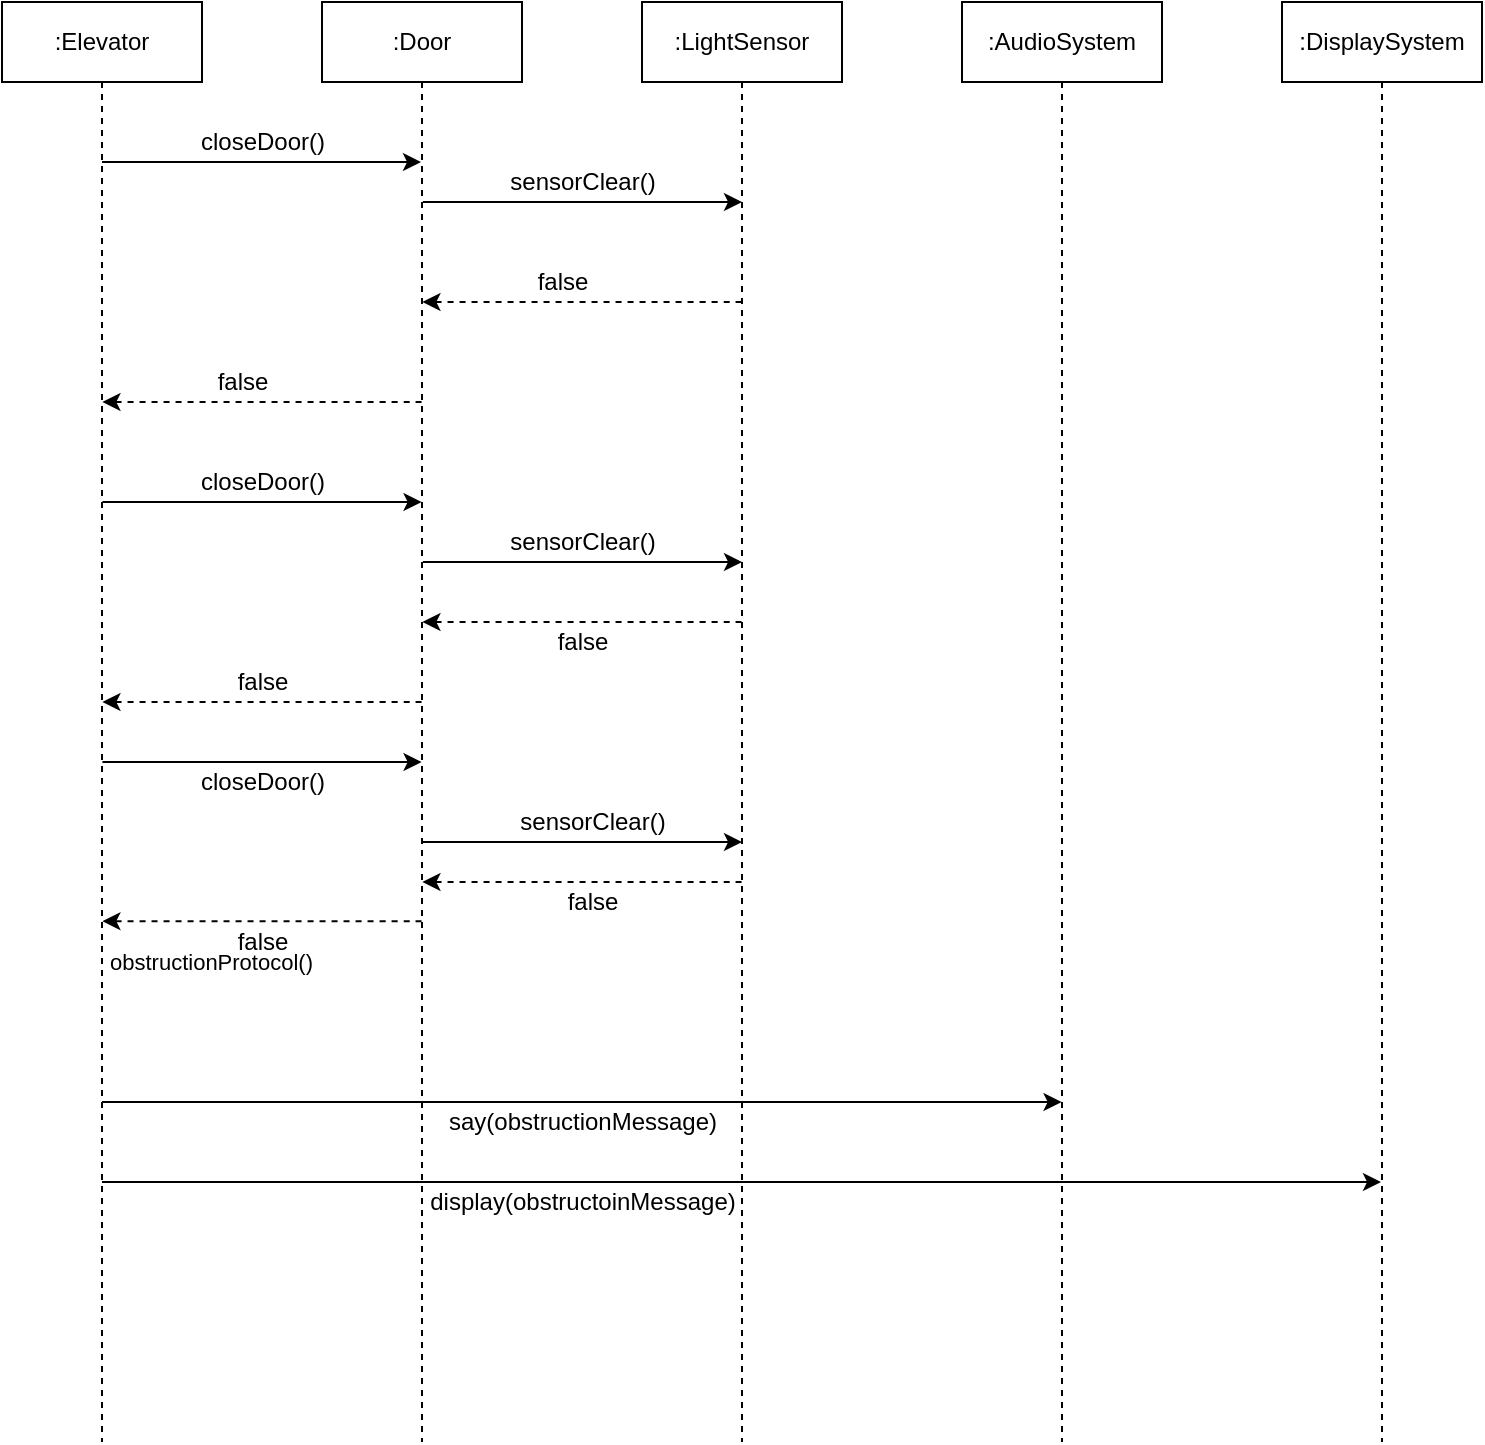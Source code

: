 <mxfile version="14.4.3" type="github">
  <diagram id="YMAr3mZd4M207JXwfVe7" name="Page-1">
    <mxGraphModel dx="813" dy="425" grid="1" gridSize="10" guides="1" tooltips="1" connect="1" arrows="1" fold="1" page="1" pageScale="1" pageWidth="1700" pageHeight="1100" math="0" shadow="0">
      <root>
        <mxCell id="0" />
        <mxCell id="1" parent="0" />
        <mxCell id="oWrZLpivh3e5d0LU5lDW-1" value=":Elevator" style="shape=umlLifeline;perimeter=lifelinePerimeter;whiteSpace=wrap;html=1;container=1;collapsible=0;recursiveResize=0;outlineConnect=0;" vertex="1" parent="1">
          <mxGeometry x="150" y="120" width="100" height="720" as="geometry" />
        </mxCell>
        <mxCell id="oWrZLpivh3e5d0LU5lDW-2" value=":Door" style="shape=umlLifeline;perimeter=lifelinePerimeter;whiteSpace=wrap;html=1;container=1;collapsible=0;recursiveResize=0;outlineConnect=0;" vertex="1" parent="1">
          <mxGeometry x="310" y="120" width="100" height="720" as="geometry" />
        </mxCell>
        <mxCell id="oWrZLpivh3e5d0LU5lDW-3" value=":LightSensor" style="shape=umlLifeline;perimeter=lifelinePerimeter;whiteSpace=wrap;html=1;container=1;collapsible=0;recursiveResize=0;outlineConnect=0;" vertex="1" parent="1">
          <mxGeometry x="470" y="120" width="100" height="720" as="geometry" />
        </mxCell>
        <mxCell id="oWrZLpivh3e5d0LU5lDW-4" value=":AudioSystem" style="shape=umlLifeline;perimeter=lifelinePerimeter;whiteSpace=wrap;html=1;container=1;collapsible=0;recursiveResize=0;outlineConnect=0;" vertex="1" parent="1">
          <mxGeometry x="630" y="120" width="100" height="720" as="geometry" />
        </mxCell>
        <mxCell id="oWrZLpivh3e5d0LU5lDW-5" value=":DisplaySystem" style="shape=umlLifeline;perimeter=lifelinePerimeter;whiteSpace=wrap;html=1;container=1;collapsible=0;recursiveResize=0;outlineConnect=0;" vertex="1" parent="1">
          <mxGeometry x="790" y="120" width="100" height="720" as="geometry" />
        </mxCell>
        <mxCell id="oWrZLpivh3e5d0LU5lDW-23" value="closeDoor()" style="text;html=1;align=center;verticalAlign=middle;resizable=0;points=[];autosize=1;" vertex="1" parent="1">
          <mxGeometry x="240" y="180" width="80" height="20" as="geometry" />
        </mxCell>
        <mxCell id="oWrZLpivh3e5d0LU5lDW-24" value="sensorClear()" style="text;html=1;align=center;verticalAlign=middle;resizable=0;points=[];autosize=1;" vertex="1" parent="1">
          <mxGeometry x="395" y="200" width="90" height="20" as="geometry" />
        </mxCell>
        <mxCell id="oWrZLpivh3e5d0LU5lDW-25" value="false" style="text;html=1;align=center;verticalAlign=middle;resizable=0;points=[];autosize=1;" vertex="1" parent="1">
          <mxGeometry x="410" y="250" width="40" height="20" as="geometry" />
        </mxCell>
        <mxCell id="oWrZLpivh3e5d0LU5lDW-26" value="false" style="text;html=1;align=center;verticalAlign=middle;resizable=0;points=[];autosize=1;" vertex="1" parent="1">
          <mxGeometry x="250" y="300" width="40" height="20" as="geometry" />
        </mxCell>
        <mxCell id="oWrZLpivh3e5d0LU5lDW-28" value="closeDoor()" style="text;html=1;align=center;verticalAlign=middle;resizable=0;points=[];autosize=1;" vertex="1" parent="1">
          <mxGeometry x="240" y="350" width="80" height="20" as="geometry" />
        </mxCell>
        <mxCell id="oWrZLpivh3e5d0LU5lDW-29" value="closeDoor()" style="text;html=1;align=center;verticalAlign=middle;resizable=0;points=[];autosize=1;" vertex="1" parent="1">
          <mxGeometry x="240" y="500" width="80" height="20" as="geometry" />
        </mxCell>
        <mxCell id="oWrZLpivh3e5d0LU5lDW-37" value="say(obstructionMessage)" style="text;html=1;align=center;verticalAlign=middle;resizable=0;points=[];autosize=1;" vertex="1" parent="1">
          <mxGeometry x="365" y="670" width="150" height="20" as="geometry" />
        </mxCell>
        <mxCell id="oWrZLpivh3e5d0LU5lDW-38" value="display(obstructoinMessage)" style="text;html=1;align=center;verticalAlign=middle;resizable=0;points=[];autosize=1;" vertex="1" parent="1">
          <mxGeometry x="355" y="710" width="170" height="20" as="geometry" />
        </mxCell>
        <mxCell id="oWrZLpivh3e5d0LU5lDW-41" value="" style="endArrow=classic;html=1;" edge="1" parent="1" source="oWrZLpivh3e5d0LU5lDW-1" target="oWrZLpivh3e5d0LU5lDW-2">
          <mxGeometry width="50" height="50" relative="1" as="geometry">
            <mxPoint x="210" y="210" as="sourcePoint" />
            <mxPoint x="260" y="160" as="targetPoint" />
            <Array as="points">
              <mxPoint x="350" y="200" />
            </Array>
          </mxGeometry>
        </mxCell>
        <mxCell id="oWrZLpivh3e5d0LU5lDW-43" value="" style="endArrow=classic;html=1;" edge="1" parent="1">
          <mxGeometry width="50" height="50" relative="1" as="geometry">
            <mxPoint x="360.429" y="220" as="sourcePoint" />
            <mxPoint x="520" y="220" as="targetPoint" />
            <Array as="points">
              <mxPoint x="510.5" y="220" />
            </Array>
          </mxGeometry>
        </mxCell>
        <mxCell id="oWrZLpivh3e5d0LU5lDW-44" value="" style="endArrow=classic;html=1;dashed=1;" edge="1" parent="1">
          <mxGeometry width="50" height="50" relative="1" as="geometry">
            <mxPoint x="519.781" y="270" as="sourcePoint" />
            <mxPoint x="360.21" y="270" as="targetPoint" />
            <Array as="points">
              <mxPoint x="510.281" y="270" />
            </Array>
          </mxGeometry>
        </mxCell>
        <mxCell id="oWrZLpivh3e5d0LU5lDW-45" value="" style="endArrow=classic;html=1;dashed=1;" edge="1" parent="1">
          <mxGeometry width="50" height="50" relative="1" as="geometry">
            <mxPoint x="359.781" y="320" as="sourcePoint" />
            <mxPoint x="200.21" y="320" as="targetPoint" />
            <Array as="points">
              <mxPoint x="350.281" y="320" />
            </Array>
          </mxGeometry>
        </mxCell>
        <mxCell id="oWrZLpivh3e5d0LU5lDW-46" value="" style="endArrow=classic;html=1;" edge="1" parent="1">
          <mxGeometry width="50" height="50" relative="1" as="geometry">
            <mxPoint x="200.21" y="370" as="sourcePoint" />
            <mxPoint x="359.781" y="370" as="targetPoint" />
            <Array as="points">
              <mxPoint x="350.281" y="370" />
            </Array>
          </mxGeometry>
        </mxCell>
        <mxCell id="oWrZLpivh3e5d0LU5lDW-47" value="" style="endArrow=classic;html=1;" edge="1" parent="1">
          <mxGeometry width="50" height="50" relative="1" as="geometry">
            <mxPoint x="360.43" y="400" as="sourcePoint" />
            <mxPoint x="520.001" y="400" as="targetPoint" />
            <Array as="points">
              <mxPoint x="510.501" y="400" />
            </Array>
          </mxGeometry>
        </mxCell>
        <mxCell id="oWrZLpivh3e5d0LU5lDW-48" value="" style="endArrow=classic;html=1;dashed=1;" edge="1" parent="1">
          <mxGeometry width="50" height="50" relative="1" as="geometry">
            <mxPoint x="519.781" y="430" as="sourcePoint" />
            <mxPoint x="360.21" y="430" as="targetPoint" />
            <Array as="points">
              <mxPoint x="510.281" y="430" />
            </Array>
          </mxGeometry>
        </mxCell>
        <mxCell id="oWrZLpivh3e5d0LU5lDW-49" value="" style="endArrow=classic;html=1;dashed=1;" edge="1" parent="1">
          <mxGeometry width="50" height="50" relative="1" as="geometry">
            <mxPoint x="359.781" y="470" as="sourcePoint" />
            <mxPoint x="200.21" y="470" as="targetPoint" />
            <Array as="points">
              <mxPoint x="350.281" y="470" />
            </Array>
          </mxGeometry>
        </mxCell>
        <mxCell id="oWrZLpivh3e5d0LU5lDW-50" value="" style="endArrow=classic;html=1;" edge="1" parent="1">
          <mxGeometry width="50" height="50" relative="1" as="geometry">
            <mxPoint x="200.21" y="500" as="sourcePoint" />
            <mxPoint x="359.781" y="500" as="targetPoint" />
            <Array as="points">
              <mxPoint x="350.281" y="500" />
            </Array>
          </mxGeometry>
        </mxCell>
        <mxCell id="oWrZLpivh3e5d0LU5lDW-51" value="" style="endArrow=classic;html=1;" edge="1" parent="1">
          <mxGeometry width="50" height="50" relative="1" as="geometry">
            <mxPoint x="360.43" y="540" as="sourcePoint" />
            <mxPoint x="520.001" y="540" as="targetPoint" />
            <Array as="points">
              <mxPoint x="510.501" y="540" />
            </Array>
          </mxGeometry>
        </mxCell>
        <mxCell id="oWrZLpivh3e5d0LU5lDW-52" value="" style="endArrow=classic;html=1;dashed=1;" edge="1" parent="1">
          <mxGeometry width="50" height="50" relative="1" as="geometry">
            <mxPoint x="519.781" y="560" as="sourcePoint" />
            <mxPoint x="360.21" y="560" as="targetPoint" />
            <Array as="points">
              <mxPoint x="510.281" y="560" />
            </Array>
          </mxGeometry>
        </mxCell>
        <mxCell id="oWrZLpivh3e5d0LU5lDW-53" value="" style="endArrow=classic;html=1;dashed=1;" edge="1" parent="1">
          <mxGeometry width="50" height="50" relative="1" as="geometry">
            <mxPoint x="359.781" y="579.58" as="sourcePoint" />
            <mxPoint x="200.21" y="579.58" as="targetPoint" />
            <Array as="points">
              <mxPoint x="350.281" y="579.58" />
            </Array>
          </mxGeometry>
        </mxCell>
        <mxCell id="oWrZLpivh3e5d0LU5lDW-54" value="" style="endArrow=classic;html=1;" edge="1" parent="1" source="oWrZLpivh3e5d0LU5lDW-1">
          <mxGeometry width="50" height="50" relative="1" as="geometry">
            <mxPoint x="210.21" y="670" as="sourcePoint" />
            <mxPoint x="679.781" y="670" as="targetPoint" />
            <Array as="points">
              <mxPoint x="670.281" y="670" />
            </Array>
          </mxGeometry>
        </mxCell>
        <mxCell id="oWrZLpivh3e5d0LU5lDW-55" value="" style="endArrow=classic;html=1;" edge="1" parent="1" target="oWrZLpivh3e5d0LU5lDW-5">
          <mxGeometry width="50" height="50" relative="1" as="geometry">
            <mxPoint x="200" y="710" as="sourcePoint" />
            <mxPoint x="819.571" y="710" as="targetPoint" />
            <Array as="points" />
          </mxGeometry>
        </mxCell>
        <mxCell id="oWrZLpivh3e5d0LU5lDW-56" value="sensorClear()" style="text;html=1;align=center;verticalAlign=middle;resizable=0;points=[];autosize=1;" vertex="1" parent="1">
          <mxGeometry x="395" y="380" width="90" height="20" as="geometry" />
        </mxCell>
        <mxCell id="oWrZLpivh3e5d0LU5lDW-57" value="sensorClear()" style="text;html=1;align=center;verticalAlign=middle;resizable=0;points=[];autosize=1;" vertex="1" parent="1">
          <mxGeometry x="400" y="520" width="90" height="20" as="geometry" />
        </mxCell>
        <mxCell id="oWrZLpivh3e5d0LU5lDW-58" value="false" style="text;html=1;align=center;verticalAlign=middle;resizable=0;points=[];autosize=1;" vertex="1" parent="1">
          <mxGeometry x="420" y="430" width="40" height="20" as="geometry" />
        </mxCell>
        <mxCell id="oWrZLpivh3e5d0LU5lDW-59" value="false" style="text;html=1;align=center;verticalAlign=middle;resizable=0;points=[];autosize=1;" vertex="1" parent="1">
          <mxGeometry x="260" y="450" width="40" height="20" as="geometry" />
        </mxCell>
        <mxCell id="oWrZLpivh3e5d0LU5lDW-60" value="false" style="text;html=1;align=center;verticalAlign=middle;resizable=0;points=[];autosize=1;" vertex="1" parent="1">
          <mxGeometry x="425" y="560" width="40" height="20" as="geometry" />
        </mxCell>
        <mxCell id="oWrZLpivh3e5d0LU5lDW-62" value="false" style="text;html=1;align=center;verticalAlign=middle;resizable=0;points=[];autosize=1;" vertex="1" parent="1">
          <mxGeometry x="260" y="580" width="40" height="20" as="geometry" />
        </mxCell>
        <mxCell id="oWrZLpivh3e5d0LU5lDW-64" value="obstructionProtocol()" style="edgeStyle=orthogonalEdgeStyle;html=1;align=left;spacingLeft=2;endArrow=block;rounded=0;" edge="1" parent="1" target="oWrZLpivh3e5d0LU5lDW-1">
          <mxGeometry relative="1" as="geometry">
            <mxPoint x="200" y="600" as="sourcePoint" />
            <Array as="points">
              <mxPoint x="225" y="600" />
              <mxPoint x="225" y="650" />
            </Array>
            <mxPoint x="200" y="619.73" as="targetPoint" />
          </mxGeometry>
        </mxCell>
      </root>
    </mxGraphModel>
  </diagram>
</mxfile>
